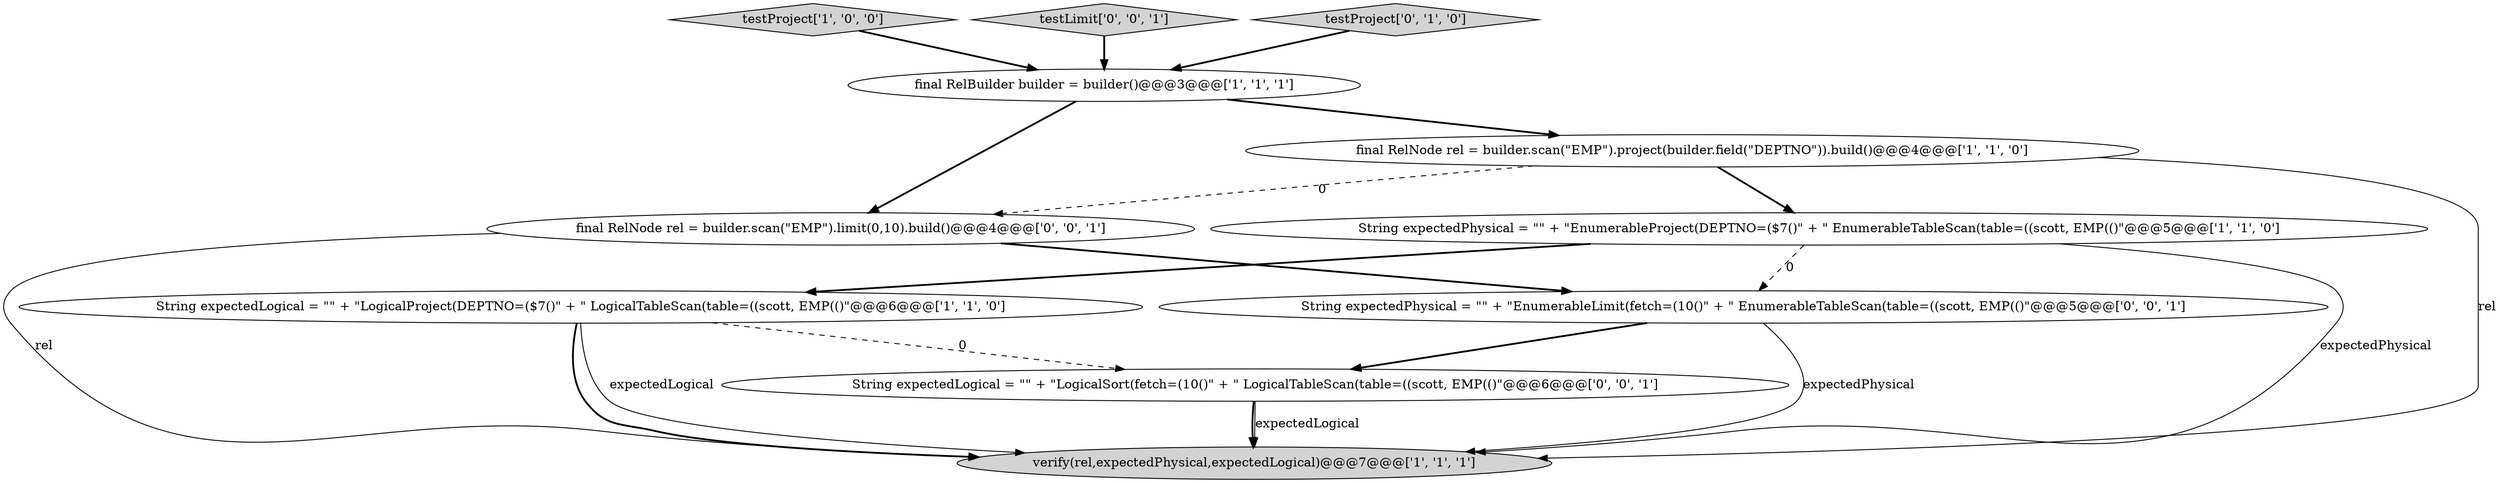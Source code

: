 digraph {
9 [style = filled, label = "final RelNode rel = builder.scan(\"EMP\").limit(0,10).build()@@@4@@@['0', '0', '1']", fillcolor = white, shape = ellipse image = "AAA0AAABBB3BBB"];
7 [style = filled, label = "String expectedPhysical = \"\" + \"EnumerableLimit(fetch=(10()\" + \" EnumerableTableScan(table=((scott, EMP(()\"@@@5@@@['0', '0', '1']", fillcolor = white, shape = ellipse image = "AAA0AAABBB3BBB"];
1 [style = filled, label = "testProject['1', '0', '0']", fillcolor = lightgray, shape = diamond image = "AAA0AAABBB1BBB"];
8 [style = filled, label = "String expectedLogical = \"\" + \"LogicalSort(fetch=(10()\" + \" LogicalTableScan(table=((scott, EMP(()\"@@@6@@@['0', '0', '1']", fillcolor = white, shape = ellipse image = "AAA0AAABBB3BBB"];
10 [style = filled, label = "testLimit['0', '0', '1']", fillcolor = lightgray, shape = diamond image = "AAA0AAABBB3BBB"];
0 [style = filled, label = "final RelBuilder builder = builder()@@@3@@@['1', '1', '1']", fillcolor = white, shape = ellipse image = "AAA0AAABBB1BBB"];
6 [style = filled, label = "testProject['0', '1', '0']", fillcolor = lightgray, shape = diamond image = "AAA0AAABBB2BBB"];
3 [style = filled, label = "String expectedPhysical = \"\" + \"EnumerableProject(DEPTNO=($7()\" + \" EnumerableTableScan(table=((scott, EMP(()\"@@@5@@@['1', '1', '0']", fillcolor = white, shape = ellipse image = "AAA0AAABBB1BBB"];
5 [style = filled, label = "verify(rel,expectedPhysical,expectedLogical)@@@7@@@['1', '1', '1']", fillcolor = lightgray, shape = ellipse image = "AAA0AAABBB1BBB"];
2 [style = filled, label = "final RelNode rel = builder.scan(\"EMP\").project(builder.field(\"DEPTNO\")).build()@@@4@@@['1', '1', '0']", fillcolor = white, shape = ellipse image = "AAA0AAABBB1BBB"];
4 [style = filled, label = "String expectedLogical = \"\" + \"LogicalProject(DEPTNO=($7()\" + \" LogicalTableScan(table=((scott, EMP(()\"@@@6@@@['1', '1', '0']", fillcolor = white, shape = ellipse image = "AAA0AAABBB1BBB"];
7->5 [style = solid, label="expectedPhysical"];
0->9 [style = bold, label=""];
6->0 [style = bold, label=""];
8->5 [style = solid, label="expectedLogical"];
1->0 [style = bold, label=""];
4->8 [style = dashed, label="0"];
8->5 [style = bold, label=""];
9->7 [style = bold, label=""];
7->8 [style = bold, label=""];
9->5 [style = solid, label="rel"];
4->5 [style = solid, label="expectedLogical"];
4->5 [style = bold, label=""];
3->4 [style = bold, label=""];
2->5 [style = solid, label="rel"];
2->9 [style = dashed, label="0"];
3->5 [style = solid, label="expectedPhysical"];
10->0 [style = bold, label=""];
2->3 [style = bold, label=""];
3->7 [style = dashed, label="0"];
0->2 [style = bold, label=""];
}

